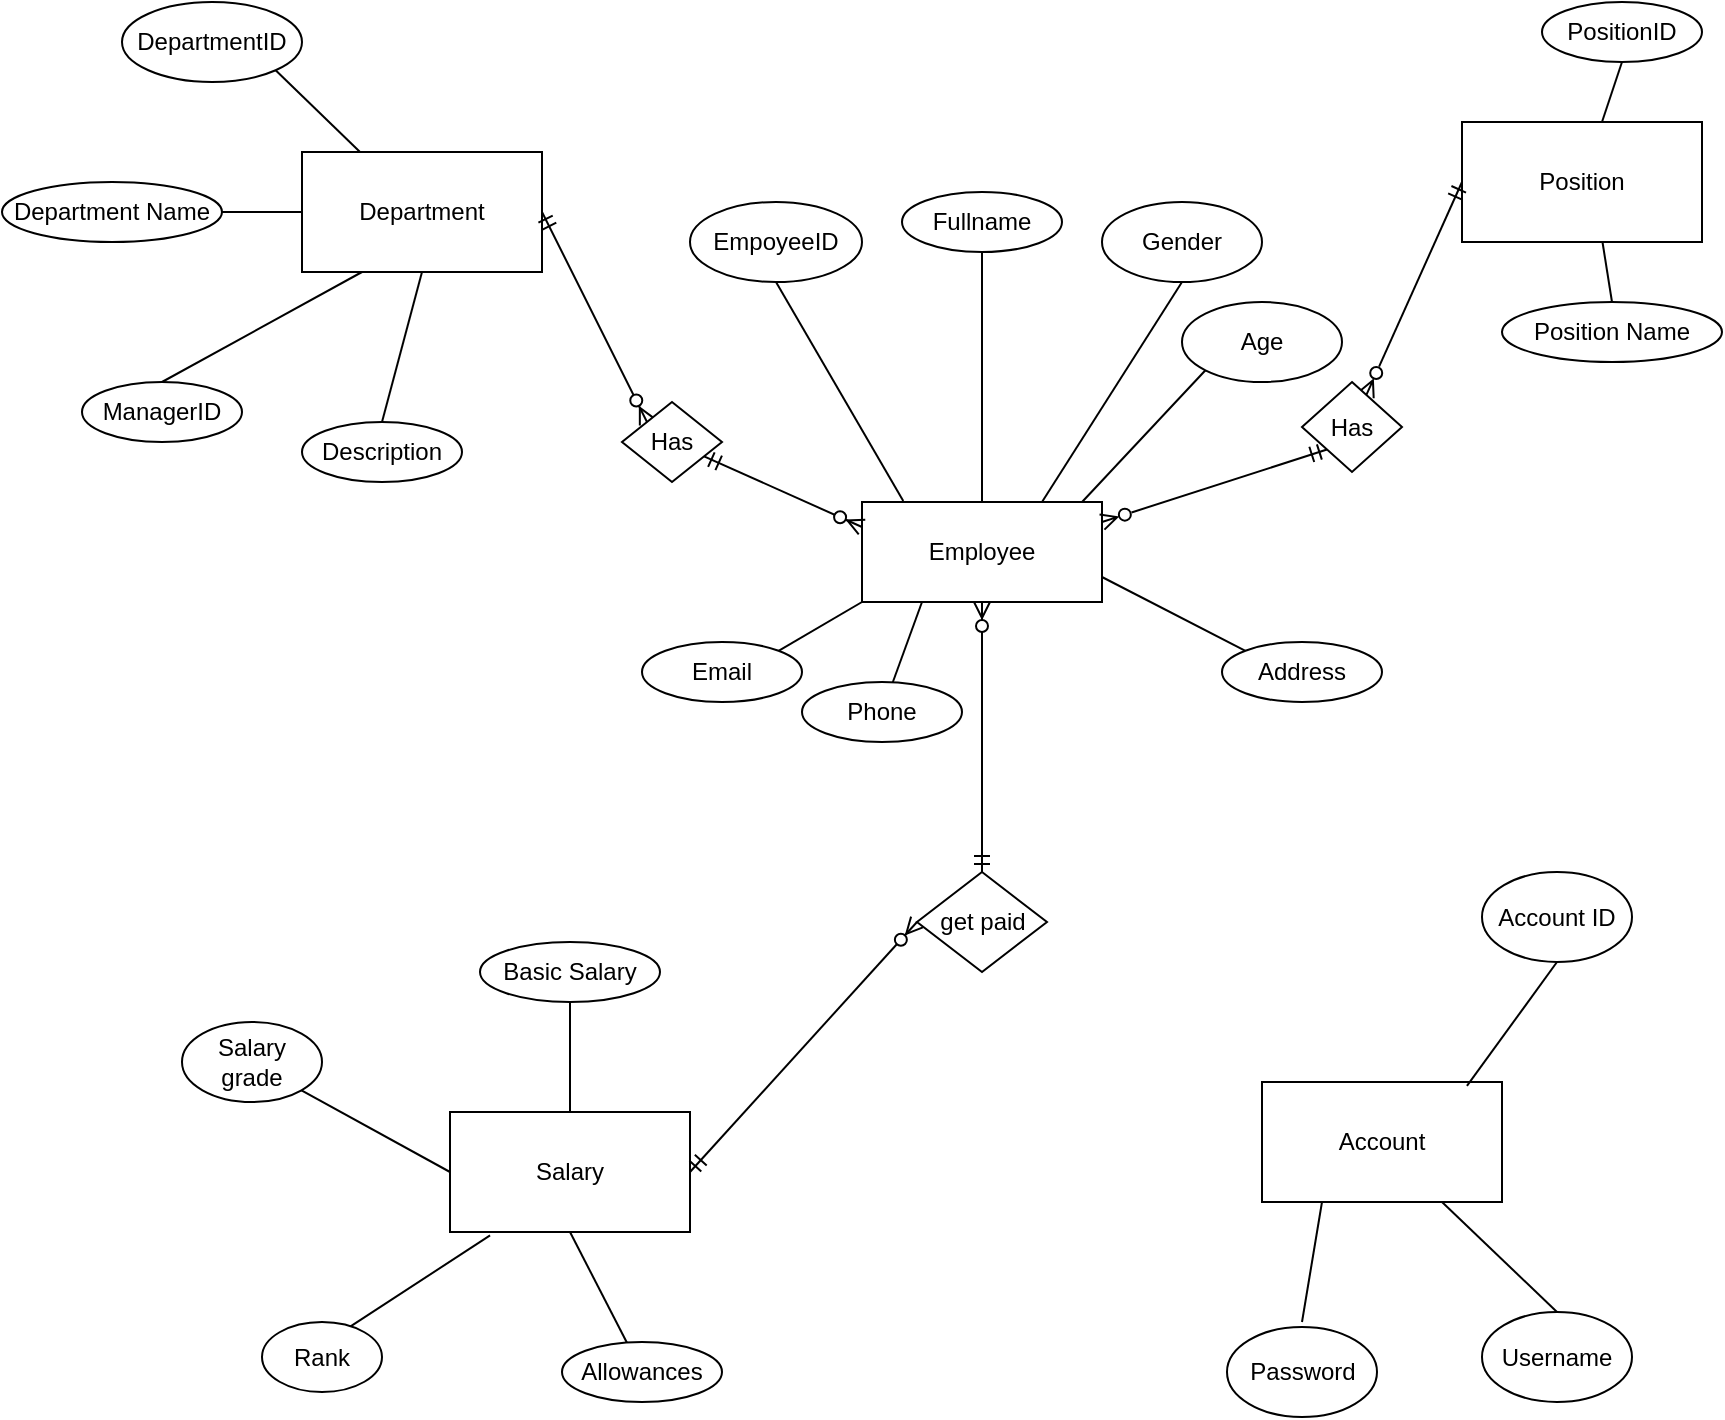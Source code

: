 <mxfile version="21.0.8" type="github">
  <diagram name="Trang-1" id="3GENcBDF0UVFm20Mfzve">
    <mxGraphModel dx="1941" dy="623" grid="1" gridSize="10" guides="1" tooltips="1" connect="1" arrows="1" fold="1" page="1" pageScale="1" pageWidth="827" pageHeight="1169" math="0" shadow="0">
      <root>
        <mxCell id="0" />
        <mxCell id="1" parent="0" />
        <mxCell id="DCryzGYHTG0MbwkWddd8-76" style="rounded=0;orthogonalLoop=1;jettySize=auto;html=1;exitX=0.25;exitY=1;exitDx=0;exitDy=0;endArrow=none;endFill=0;" parent="1" source="DCryzGYHTG0MbwkWddd8-1" target="DCryzGYHTG0MbwkWddd8-41" edge="1">
          <mxGeometry relative="1" as="geometry" />
        </mxCell>
        <mxCell id="DCryzGYHTG0MbwkWddd8-1" value="Employee " style="rounded=0;whiteSpace=wrap;html=1;" parent="1" vertex="1">
          <mxGeometry x="390" y="250" width="120" height="50" as="geometry" />
        </mxCell>
        <mxCell id="DCryzGYHTG0MbwkWddd8-35" style="rounded=0;orthogonalLoop=1;jettySize=auto;html=1;exitX=0;exitY=1;exitDx=0;exitDy=0;startArrow=ERmandOne;startFill=0;endArrow=ERzeroToMany;endFill=0;" parent="1" source="DCryzGYHTG0MbwkWddd8-70" edge="1">
          <mxGeometry relative="1" as="geometry">
            <mxPoint x="510" y="260" as="targetPoint" />
          </mxGeometry>
        </mxCell>
        <mxCell id="DCryzGYHTG0MbwkWddd8-3" value="Position" style="rounded=0;whiteSpace=wrap;html=1;" parent="1" vertex="1">
          <mxGeometry x="690" y="60" width="120" height="60" as="geometry" />
        </mxCell>
        <mxCell id="DCryzGYHTG0MbwkWddd8-91" style="rounded=0;orthogonalLoop=1;jettySize=auto;html=1;exitX=0.5;exitY=1;exitDx=0;exitDy=0;endArrow=none;endFill=0;" parent="1" source="DCryzGYHTG0MbwkWddd8-4" target="DCryzGYHTG0MbwkWddd8-55" edge="1">
          <mxGeometry relative="1" as="geometry" />
        </mxCell>
        <mxCell id="DCryzGYHTG0MbwkWddd8-4" value="Salary " style="rounded=0;whiteSpace=wrap;html=1;" parent="1" vertex="1">
          <mxGeometry x="184" y="555" width="120" height="60" as="geometry" />
        </mxCell>
        <mxCell id="DCryzGYHTG0MbwkWddd8-86" style="rounded=0;orthogonalLoop=1;jettySize=auto;html=1;exitX=0.25;exitY=1;exitDx=0;exitDy=0;entryX=0.5;entryY=0;entryDx=0;entryDy=0;endArrow=none;endFill=0;" parent="1" source="DCryzGYHTG0MbwkWddd8-25" target="DCryzGYHTG0MbwkWddd8-50" edge="1">
          <mxGeometry relative="1" as="geometry" />
        </mxCell>
        <mxCell id="DCryzGYHTG0MbwkWddd8-87" style="rounded=0;orthogonalLoop=1;jettySize=auto;html=1;exitX=0.5;exitY=1;exitDx=0;exitDy=0;entryX=0.5;entryY=0;entryDx=0;entryDy=0;endArrow=none;endFill=0;" parent="1" source="DCryzGYHTG0MbwkWddd8-25" target="DCryzGYHTG0MbwkWddd8-51" edge="1">
          <mxGeometry relative="1" as="geometry" />
        </mxCell>
        <mxCell id="DCryzGYHTG0MbwkWddd8-25" value="Department" style="rounded=0;whiteSpace=wrap;html=1;glass=0;" parent="1" vertex="1">
          <mxGeometry x="110" y="75" width="120" height="60" as="geometry" />
        </mxCell>
        <mxCell id="DCryzGYHTG0MbwkWddd8-26" value="" style="fontSize=12;html=1;endArrow=ERzeroToMany;startArrow=ERmandOne;rounded=0;entryX=0;entryY=0.25;entryDx=0;entryDy=0;" parent="1" source="DCryzGYHTG0MbwkWddd8-67" target="DCryzGYHTG0MbwkWddd8-1" edge="1">
          <mxGeometry width="100" height="100" relative="1" as="geometry">
            <mxPoint x="310" y="190" as="sourcePoint" />
            <mxPoint x="410" y="90" as="targetPoint" />
          </mxGeometry>
        </mxCell>
        <mxCell id="DCryzGYHTG0MbwkWddd8-30" value="" style="fontSize=12;html=1;endArrow=ERzeroToMany;startArrow=ERmandOne;rounded=0;elbow=vertical;entryX=0.5;entryY=1;entryDx=0;entryDy=0;exitX=0.5;exitY=0;exitDx=0;exitDy=0;" parent="1" source="DCryzGYHTG0MbwkWddd8-58" target="DCryzGYHTG0MbwkWddd8-1" edge="1">
          <mxGeometry width="100" height="100" relative="1" as="geometry">
            <mxPoint x="380" y="470" as="sourcePoint" />
            <mxPoint x="410" y="240" as="targetPoint" />
          </mxGeometry>
        </mxCell>
        <mxCell id="DCryzGYHTG0MbwkWddd8-73" style="rounded=0;orthogonalLoop=1;jettySize=auto;html=1;exitX=0.5;exitY=1;exitDx=0;exitDy=0;entryX=0.172;entryY=-0.009;entryDx=0;entryDy=0;entryPerimeter=0;endArrow=none;endFill=0;" parent="1" source="DCryzGYHTG0MbwkWddd8-34" target="DCryzGYHTG0MbwkWddd8-1" edge="1">
          <mxGeometry relative="1" as="geometry" />
        </mxCell>
        <mxCell id="DCryzGYHTG0MbwkWddd8-34" value="EmpoyeeID" style="ellipse;whiteSpace=wrap;html=1;" parent="1" vertex="1">
          <mxGeometry x="304" y="100" width="86" height="40" as="geometry" />
        </mxCell>
        <mxCell id="DCryzGYHTG0MbwkWddd8-74" style="rounded=0;orthogonalLoop=1;jettySize=auto;html=1;exitX=0.5;exitY=1;exitDx=0;exitDy=0;endArrow=none;endFill=0;" parent="1" source="DCryzGYHTG0MbwkWddd8-38" target="DCryzGYHTG0MbwkWddd8-1" edge="1">
          <mxGeometry relative="1" as="geometry" />
        </mxCell>
        <mxCell id="DCryzGYHTG0MbwkWddd8-38" value="Fullname" style="ellipse;whiteSpace=wrap;html=1;" parent="1" vertex="1">
          <mxGeometry x="410" y="95" width="80" height="30" as="geometry" />
        </mxCell>
        <mxCell id="DCryzGYHTG0MbwkWddd8-75" style="rounded=0;orthogonalLoop=1;jettySize=auto;html=1;exitX=0.5;exitY=1;exitDx=0;exitDy=0;entryX=0.75;entryY=0;entryDx=0;entryDy=0;endArrow=none;endFill=0;" parent="1" source="DCryzGYHTG0MbwkWddd8-39" target="DCryzGYHTG0MbwkWddd8-1" edge="1">
          <mxGeometry relative="1" as="geometry" />
        </mxCell>
        <mxCell id="DCryzGYHTG0MbwkWddd8-39" value="Gender" style="ellipse;whiteSpace=wrap;html=1;" parent="1" vertex="1">
          <mxGeometry x="510" y="100" width="80" height="40" as="geometry" />
        </mxCell>
        <mxCell id="DCryzGYHTG0MbwkWddd8-41" value="Phone" style="ellipse;whiteSpace=wrap;html=1;" parent="1" vertex="1">
          <mxGeometry x="360" y="340" width="80" height="30" as="geometry" />
        </mxCell>
        <mxCell id="DCryzGYHTG0MbwkWddd8-78" style="rounded=0;orthogonalLoop=1;jettySize=auto;html=1;exitX=0;exitY=0;exitDx=0;exitDy=0;entryX=1;entryY=0.75;entryDx=0;entryDy=0;endArrow=none;endFill=0;" parent="1" source="DCryzGYHTG0MbwkWddd8-42" target="DCryzGYHTG0MbwkWddd8-1" edge="1">
          <mxGeometry relative="1" as="geometry" />
        </mxCell>
        <mxCell id="DCryzGYHTG0MbwkWddd8-42" value="Address" style="ellipse;whiteSpace=wrap;html=1;" parent="1" vertex="1">
          <mxGeometry x="570" y="320" width="80" height="30" as="geometry" />
        </mxCell>
        <mxCell id="DCryzGYHTG0MbwkWddd8-84" style="rounded=0;orthogonalLoop=1;jettySize=auto;html=1;exitX=1;exitY=1;exitDx=0;exitDy=0;endArrow=none;endFill=0;" parent="1" source="DCryzGYHTG0MbwkWddd8-46" target="DCryzGYHTG0MbwkWddd8-25" edge="1">
          <mxGeometry relative="1" as="geometry" />
        </mxCell>
        <mxCell id="DCryzGYHTG0MbwkWddd8-46" value="DepartmentID" style="ellipse;whiteSpace=wrap;html=1;" parent="1" vertex="1">
          <mxGeometry x="20" width="90" height="40" as="geometry" />
        </mxCell>
        <mxCell id="DCryzGYHTG0MbwkWddd8-85" style="rounded=0;orthogonalLoop=1;jettySize=auto;html=1;exitX=1;exitY=0.5;exitDx=0;exitDy=0;entryX=0;entryY=0.5;entryDx=0;entryDy=0;endArrow=none;endFill=0;" parent="1" source="DCryzGYHTG0MbwkWddd8-48" target="DCryzGYHTG0MbwkWddd8-25" edge="1">
          <mxGeometry relative="1" as="geometry" />
        </mxCell>
        <mxCell id="DCryzGYHTG0MbwkWddd8-48" value="Department Name" style="ellipse;whiteSpace=wrap;html=1;" parent="1" vertex="1">
          <mxGeometry x="-40" y="90" width="110" height="30" as="geometry" />
        </mxCell>
        <mxCell id="DCryzGYHTG0MbwkWddd8-50" value="ManagerID" style="ellipse;whiteSpace=wrap;html=1;" parent="1" vertex="1">
          <mxGeometry y="190" width="80" height="30" as="geometry" />
        </mxCell>
        <mxCell id="DCryzGYHTG0MbwkWddd8-51" value="Description" style="ellipse;whiteSpace=wrap;html=1;" parent="1" vertex="1">
          <mxGeometry x="110" y="210" width="80" height="30" as="geometry" />
        </mxCell>
        <mxCell id="DCryzGYHTG0MbwkWddd8-81" style="rounded=0;orthogonalLoop=1;jettySize=auto;html=1;exitX=0.5;exitY=1;exitDx=0;exitDy=0;endArrow=none;endFill=0;" parent="1" source="DCryzGYHTG0MbwkWddd8-52" target="DCryzGYHTG0MbwkWddd8-3" edge="1">
          <mxGeometry relative="1" as="geometry" />
        </mxCell>
        <mxCell id="DCryzGYHTG0MbwkWddd8-52" value="PositionID" style="ellipse;whiteSpace=wrap;html=1;" parent="1" vertex="1">
          <mxGeometry x="730" width="80" height="30" as="geometry" />
        </mxCell>
        <mxCell id="DCryzGYHTG0MbwkWddd8-83" style="rounded=0;orthogonalLoop=1;jettySize=auto;html=1;exitX=0.5;exitY=0;exitDx=0;exitDy=0;entryX=0.585;entryY=0.996;entryDx=0;entryDy=0;entryPerimeter=0;endArrow=none;endFill=0;" parent="1" source="DCryzGYHTG0MbwkWddd8-53" target="DCryzGYHTG0MbwkWddd8-3" edge="1">
          <mxGeometry relative="1" as="geometry" />
        </mxCell>
        <mxCell id="DCryzGYHTG0MbwkWddd8-53" value="Position Name" style="ellipse;whiteSpace=wrap;html=1;" parent="1" vertex="1">
          <mxGeometry x="710" y="150" width="110" height="30" as="geometry" />
        </mxCell>
        <mxCell id="DCryzGYHTG0MbwkWddd8-88" style="rounded=0;orthogonalLoop=1;jettySize=auto;html=1;exitX=0.5;exitY=1;exitDx=0;exitDy=0;endArrow=none;endFill=0;entryX=0.5;entryY=0;entryDx=0;entryDy=0;" parent="1" source="DCryzGYHTG0MbwkWddd8-54" target="DCryzGYHTG0MbwkWddd8-4" edge="1">
          <mxGeometry relative="1" as="geometry">
            <mxPoint x="150" y="430" as="targetPoint" />
            <Array as="points" />
          </mxGeometry>
        </mxCell>
        <mxCell id="DCryzGYHTG0MbwkWddd8-54" value="Basic Salary" style="ellipse;whiteSpace=wrap;html=1;" parent="1" vertex="1">
          <mxGeometry x="199" y="470" width="90" height="30" as="geometry" />
        </mxCell>
        <mxCell id="DCryzGYHTG0MbwkWddd8-55" value="Allowances " style="ellipse;whiteSpace=wrap;html=1;" parent="1" vertex="1">
          <mxGeometry x="240" y="670" width="80" height="30" as="geometry" />
        </mxCell>
        <mxCell id="DCryzGYHTG0MbwkWddd8-90" style="rounded=0;orthogonalLoop=1;jettySize=auto;html=1;exitX=0.722;exitY=0.081;exitDx=0;exitDy=0;entryX=0.167;entryY=1.028;entryDx=0;entryDy=0;entryPerimeter=0;endArrow=none;endFill=0;exitPerimeter=0;" parent="1" source="DCryzGYHTG0MbwkWddd8-56" target="DCryzGYHTG0MbwkWddd8-4" edge="1">
          <mxGeometry relative="1" as="geometry" />
        </mxCell>
        <mxCell id="DCryzGYHTG0MbwkWddd8-56" value="Rank" style="ellipse;whiteSpace=wrap;html=1;" parent="1" vertex="1">
          <mxGeometry x="90" y="660" width="60" height="35" as="geometry" />
        </mxCell>
        <mxCell id="DCryzGYHTG0MbwkWddd8-89" style="rounded=0;orthogonalLoop=1;jettySize=auto;html=1;exitX=1;exitY=1;exitDx=0;exitDy=0;entryX=0;entryY=0.5;entryDx=0;entryDy=0;endArrow=none;endFill=0;" parent="1" source="DCryzGYHTG0MbwkWddd8-57" target="DCryzGYHTG0MbwkWddd8-4" edge="1">
          <mxGeometry relative="1" as="geometry" />
        </mxCell>
        <mxCell id="DCryzGYHTG0MbwkWddd8-57" value="Salary grade" style="ellipse;whiteSpace=wrap;html=1;" parent="1" vertex="1">
          <mxGeometry x="50" y="510" width="70" height="40" as="geometry" />
        </mxCell>
        <mxCell id="DCryzGYHTG0MbwkWddd8-59" value="" style="fontSize=12;html=1;endArrow=ERzeroToMany;startArrow=ERmandOne;rounded=0;elbow=vertical;entryX=0;entryY=0.5;entryDx=0;entryDy=0;exitX=1;exitY=0.5;exitDx=0;exitDy=0;" parent="1" source="DCryzGYHTG0MbwkWddd8-4" target="DCryzGYHTG0MbwkWddd8-58" edge="1">
          <mxGeometry width="100" height="100" relative="1" as="geometry">
            <mxPoint x="210" y="450" as="sourcePoint" />
            <mxPoint x="420" y="300" as="targetPoint" />
          </mxGeometry>
        </mxCell>
        <mxCell id="DCryzGYHTG0MbwkWddd8-58" value="get paid" style="rhombus;whiteSpace=wrap;html=1;" parent="1" vertex="1">
          <mxGeometry x="417.5" y="435" width="65" height="50" as="geometry" />
        </mxCell>
        <mxCell id="DCryzGYHTG0MbwkWddd8-68" value="" style="fontSize=12;html=1;endArrow=ERzeroToMany;startArrow=ERmandOne;rounded=0;exitX=1;exitY=0.5;exitDx=0;exitDy=0;entryX=0;entryY=0;entryDx=0;entryDy=0;" parent="1" source="DCryzGYHTG0MbwkWddd8-25" target="DCryzGYHTG0MbwkWddd8-67" edge="1">
          <mxGeometry width="100" height="100" relative="1" as="geometry">
            <mxPoint x="220" y="140" as="sourcePoint" />
            <mxPoint x="390" y="260" as="targetPoint" />
          </mxGeometry>
        </mxCell>
        <mxCell id="DCryzGYHTG0MbwkWddd8-67" value="Has" style="rhombus;whiteSpace=wrap;html=1;" parent="1" vertex="1">
          <mxGeometry x="270" y="200" width="50" height="40" as="geometry" />
        </mxCell>
        <mxCell id="DCryzGYHTG0MbwkWddd8-71" value="" style="rounded=0;orthogonalLoop=1;jettySize=auto;html=1;exitX=0;exitY=0.5;exitDx=0;exitDy=0;startArrow=ERmandOne;startFill=0;endArrow=ERzeroToMany;endFill=0;" parent="1" source="DCryzGYHTG0MbwkWddd8-3" target="DCryzGYHTG0MbwkWddd8-70" edge="1">
          <mxGeometry relative="1" as="geometry">
            <mxPoint x="660" y="140" as="sourcePoint" />
            <mxPoint x="510" y="275" as="targetPoint" />
          </mxGeometry>
        </mxCell>
        <mxCell id="DCryzGYHTG0MbwkWddd8-70" value="Has" style="rhombus;whiteSpace=wrap;html=1;" parent="1" vertex="1">
          <mxGeometry x="610" y="190" width="50" height="45" as="geometry" />
        </mxCell>
        <mxCell id="DCryzGYHTG0MbwkWddd8-80" style="edgeStyle=orthogonalEdgeStyle;rounded=0;orthogonalLoop=1;jettySize=auto;html=1;exitX=0.5;exitY=1;exitDx=0;exitDy=0;" parent="1" edge="1">
          <mxGeometry relative="1" as="geometry">
            <mxPoint x="510" y="370" as="sourcePoint" />
            <mxPoint x="510" y="370" as="targetPoint" />
          </mxGeometry>
        </mxCell>
        <mxCell id="DCryzGYHTG0MbwkWddd8-96" style="rounded=0;orthogonalLoop=1;jettySize=auto;html=1;exitX=1;exitY=0;exitDx=0;exitDy=0;entryX=0;entryY=1;entryDx=0;entryDy=0;endArrow=none;endFill=0;" parent="1" source="DCryzGYHTG0MbwkWddd8-94" target="DCryzGYHTG0MbwkWddd8-1" edge="1">
          <mxGeometry relative="1" as="geometry" />
        </mxCell>
        <mxCell id="DCryzGYHTG0MbwkWddd8-94" value="Email" style="ellipse;whiteSpace=wrap;html=1;" parent="1" vertex="1">
          <mxGeometry x="280" y="320" width="80" height="30" as="geometry" />
        </mxCell>
        <mxCell id="DCryzGYHTG0MbwkWddd8-102" style="rounded=0;orthogonalLoop=1;jettySize=auto;html=1;exitX=0.75;exitY=1;exitDx=0;exitDy=0;entryX=0.5;entryY=0;entryDx=0;entryDy=0;endArrow=none;endFill=0;" parent="1" source="DCryzGYHTG0MbwkWddd8-97" target="DCryzGYHTG0MbwkWddd8-99" edge="1">
          <mxGeometry relative="1" as="geometry" />
        </mxCell>
        <mxCell id="DCryzGYHTG0MbwkWddd8-103" style="rounded=0;orthogonalLoop=1;jettySize=auto;html=1;exitX=0.25;exitY=1;exitDx=0;exitDy=0;endArrow=none;endFill=0;" parent="1" source="DCryzGYHTG0MbwkWddd8-97" edge="1">
          <mxGeometry relative="1" as="geometry">
            <mxPoint x="610" y="660" as="targetPoint" />
          </mxGeometry>
        </mxCell>
        <mxCell id="DCryzGYHTG0MbwkWddd8-97" value="Account" style="rounded=0;whiteSpace=wrap;html=1;" parent="1" vertex="1">
          <mxGeometry x="590" y="540" width="120" height="60" as="geometry" />
        </mxCell>
        <mxCell id="DCryzGYHTG0MbwkWddd8-101" style="rounded=0;orthogonalLoop=1;jettySize=auto;html=1;exitX=0.5;exitY=1;exitDx=0;exitDy=0;entryX=0.854;entryY=0.033;entryDx=0;entryDy=0;entryPerimeter=0;endArrow=none;endFill=0;" parent="1" source="DCryzGYHTG0MbwkWddd8-98" target="DCryzGYHTG0MbwkWddd8-97" edge="1">
          <mxGeometry relative="1" as="geometry" />
        </mxCell>
        <mxCell id="DCryzGYHTG0MbwkWddd8-98" value="Account ID" style="ellipse;whiteSpace=wrap;html=1;" parent="1" vertex="1">
          <mxGeometry x="700" y="435" width="75" height="45" as="geometry" />
        </mxCell>
        <mxCell id="DCryzGYHTG0MbwkWddd8-99" value="Username" style="ellipse;whiteSpace=wrap;html=1;" parent="1" vertex="1">
          <mxGeometry x="700" y="655" width="75" height="45" as="geometry" />
        </mxCell>
        <mxCell id="DCryzGYHTG0MbwkWddd8-100" value="Password" style="ellipse;whiteSpace=wrap;html=1;" parent="1" vertex="1">
          <mxGeometry x="572.5" y="662.5" width="75" height="45" as="geometry" />
        </mxCell>
        <mxCell id="ZWzYuaEWwGwxkJzM4Gtl-2" style="rounded=0;orthogonalLoop=1;jettySize=auto;html=1;exitX=0;exitY=1;exitDx=0;exitDy=0;endArrow=none;endFill=0;entryX=0.917;entryY=0;entryDx=0;entryDy=0;entryPerimeter=0;" parent="1" source="ZWzYuaEWwGwxkJzM4Gtl-1" target="DCryzGYHTG0MbwkWddd8-1" edge="1">
          <mxGeometry relative="1" as="geometry">
            <mxPoint x="510" y="260" as="targetPoint" />
          </mxGeometry>
        </mxCell>
        <mxCell id="ZWzYuaEWwGwxkJzM4Gtl-1" value="Age" style="ellipse;whiteSpace=wrap;html=1;" parent="1" vertex="1">
          <mxGeometry x="550" y="150" width="80" height="40" as="geometry" />
        </mxCell>
      </root>
    </mxGraphModel>
  </diagram>
</mxfile>
